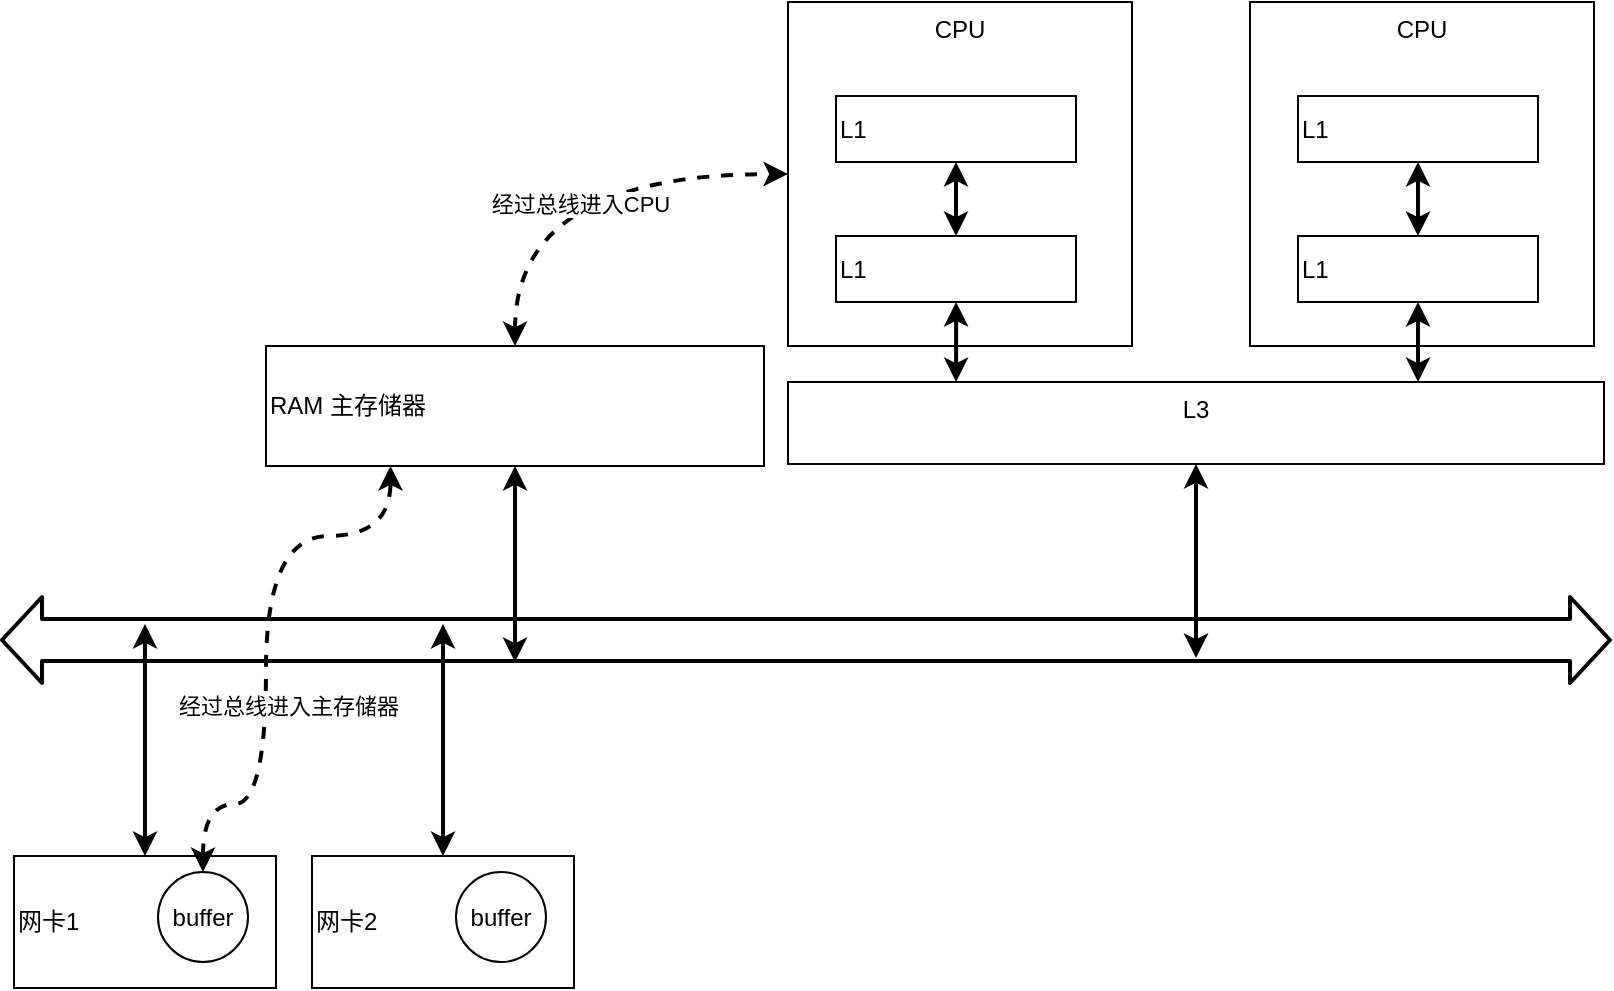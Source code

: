<mxfile version="14.8.0" type="github">
  <diagram id="pJSdXZW5RLaHWPt-oxUb" name="第 1 页">
    <mxGraphModel dx="1426" dy="794" grid="0" gridSize="10" guides="1" tooltips="1" connect="1" arrows="1" fold="1" page="1" pageScale="1" pageWidth="827" pageHeight="1169" math="0" shadow="0">
      <root>
        <mxCell id="0" />
        <mxCell id="1" parent="0" />
        <mxCell id="ArmjkCHneCmOyYuBnzp7-1" value="" style="shape=flexArrow;endArrow=classic;startArrow=classic;html=1;width=20;strokeWidth=2;" edge="1" parent="1">
          <mxGeometry width="100" height="100" relative="1" as="geometry">
            <mxPoint x="11" y="351" as="sourcePoint" />
            <mxPoint x="817" y="351" as="targetPoint" />
          </mxGeometry>
        </mxCell>
        <mxCell id="ArmjkCHneCmOyYuBnzp7-4" style="edgeStyle=orthogonalEdgeStyle;rounded=0;orthogonalLoop=1;jettySize=auto;html=1;strokeWidth=2;startArrow=classic;startFill=1;" edge="1" parent="1" source="ArmjkCHneCmOyYuBnzp7-2">
          <mxGeometry relative="1" as="geometry">
            <mxPoint x="83.5" y="343" as="targetPoint" />
          </mxGeometry>
        </mxCell>
        <mxCell id="ArmjkCHneCmOyYuBnzp7-2" value="网卡1" style="rounded=0;whiteSpace=wrap;html=1;align=left;" vertex="1" parent="1">
          <mxGeometry x="18" y="459" width="131" height="66" as="geometry" />
        </mxCell>
        <mxCell id="ArmjkCHneCmOyYuBnzp7-28" style="edgeStyle=orthogonalEdgeStyle;rounded=0;orthogonalLoop=1;jettySize=auto;html=1;startArrow=classic;startFill=1;strokeWidth=2;curved=1;entryX=0.25;entryY=1;entryDx=0;entryDy=0;dashed=1;" edge="1" parent="1" source="ArmjkCHneCmOyYuBnzp7-3" target="ArmjkCHneCmOyYuBnzp7-5">
          <mxGeometry relative="1" as="geometry">
            <mxPoint x="158" y="349" as="targetPoint" />
            <Array as="points">
              <mxPoint x="113" y="433" />
              <mxPoint x="144" y="433" />
              <mxPoint x="144" y="299" />
              <mxPoint x="206" y="299" />
            </Array>
          </mxGeometry>
        </mxCell>
        <mxCell id="ArmjkCHneCmOyYuBnzp7-29" value="经过总线进入主存储器" style="edgeLabel;html=1;align=center;verticalAlign=middle;resizable=0;points=[];" vertex="1" connectable="0" parent="ArmjkCHneCmOyYuBnzp7-28">
          <mxGeometry x="0.104" y="8" relative="1" as="geometry">
            <mxPoint x="19" y="49" as="offset" />
          </mxGeometry>
        </mxCell>
        <mxCell id="ArmjkCHneCmOyYuBnzp7-3" value="buffer" style="ellipse;whiteSpace=wrap;html=1;aspect=fixed;" vertex="1" parent="1">
          <mxGeometry x="90" y="467" width="45" height="45" as="geometry" />
        </mxCell>
        <mxCell id="ArmjkCHneCmOyYuBnzp7-6" style="edgeStyle=orthogonalEdgeStyle;rounded=0;orthogonalLoop=1;jettySize=auto;html=1;strokeWidth=2;startArrow=classic;startFill=1;" edge="1" parent="1" source="ArmjkCHneCmOyYuBnzp7-5">
          <mxGeometry relative="1" as="geometry">
            <mxPoint x="268.5" y="362" as="targetPoint" />
          </mxGeometry>
        </mxCell>
        <mxCell id="ArmjkCHneCmOyYuBnzp7-30" style="edgeStyle=orthogonalEdgeStyle;curved=1;rounded=0;orthogonalLoop=1;jettySize=auto;html=1;entryX=0;entryY=0.5;entryDx=0;entryDy=0;dashed=1;startArrow=classic;startFill=1;strokeWidth=2;exitX=0.5;exitY=0;exitDx=0;exitDy=0;" edge="1" parent="1" source="ArmjkCHneCmOyYuBnzp7-5" target="ArmjkCHneCmOyYuBnzp7-7">
          <mxGeometry relative="1" as="geometry" />
        </mxCell>
        <mxCell id="ArmjkCHneCmOyYuBnzp7-31" value="经过总线进入CPU" style="edgeLabel;html=1;align=center;verticalAlign=middle;resizable=0;points=[];" vertex="1" connectable="0" parent="ArmjkCHneCmOyYuBnzp7-30">
          <mxGeometry x="0.065" y="-15" relative="1" as="geometry">
            <mxPoint as="offset" />
          </mxGeometry>
        </mxCell>
        <mxCell id="ArmjkCHneCmOyYuBnzp7-5" value="RAM 主存储器" style="rounded=0;whiteSpace=wrap;html=1;align=left;" vertex="1" parent="1">
          <mxGeometry x="144" y="204" width="249" height="60" as="geometry" />
        </mxCell>
        <mxCell id="ArmjkCHneCmOyYuBnzp7-7" value="CPU" style="whiteSpace=wrap;html=1;aspect=fixed;align=center;verticalAlign=top;" vertex="1" parent="1">
          <mxGeometry x="405" y="32" width="172" height="172" as="geometry" />
        </mxCell>
        <mxCell id="ArmjkCHneCmOyYuBnzp7-8" style="edgeStyle=orthogonalEdgeStyle;rounded=0;orthogonalLoop=1;jettySize=auto;html=1;strokeWidth=2;startArrow=classic;startFill=1;" edge="1" parent="1" source="ArmjkCHneCmOyYuBnzp7-9">
          <mxGeometry relative="1" as="geometry">
            <mxPoint x="232.5" y="343" as="targetPoint" />
          </mxGeometry>
        </mxCell>
        <mxCell id="ArmjkCHneCmOyYuBnzp7-9" value="网卡2" style="rounded=0;whiteSpace=wrap;html=1;align=left;" vertex="1" parent="1">
          <mxGeometry x="167" y="459" width="131" height="66" as="geometry" />
        </mxCell>
        <mxCell id="ArmjkCHneCmOyYuBnzp7-10" value="buffer" style="ellipse;whiteSpace=wrap;html=1;aspect=fixed;" vertex="1" parent="1">
          <mxGeometry x="239" y="467" width="45" height="45" as="geometry" />
        </mxCell>
        <mxCell id="ArmjkCHneCmOyYuBnzp7-14" style="edgeStyle=orthogonalEdgeStyle;rounded=0;orthogonalLoop=1;jettySize=auto;html=1;entryX=0.5;entryY=0;entryDx=0;entryDy=0;startArrow=classic;startFill=1;strokeWidth=2;" edge="1" parent="1" source="ArmjkCHneCmOyYuBnzp7-11" target="ArmjkCHneCmOyYuBnzp7-13">
          <mxGeometry relative="1" as="geometry" />
        </mxCell>
        <mxCell id="ArmjkCHneCmOyYuBnzp7-11" value="L1" style="rounded=0;whiteSpace=wrap;html=1;align=left;" vertex="1" parent="1">
          <mxGeometry x="429" y="79" width="120" height="33" as="geometry" />
        </mxCell>
        <mxCell id="ArmjkCHneCmOyYuBnzp7-21" style="edgeStyle=orthogonalEdgeStyle;rounded=0;orthogonalLoop=1;jettySize=auto;html=1;entryX=0.206;entryY=0;entryDx=0;entryDy=0;entryPerimeter=0;startArrow=classic;startFill=1;strokeWidth=2;" edge="1" parent="1" source="ArmjkCHneCmOyYuBnzp7-13" target="ArmjkCHneCmOyYuBnzp7-15">
          <mxGeometry relative="1" as="geometry" />
        </mxCell>
        <mxCell id="ArmjkCHneCmOyYuBnzp7-13" value="L1" style="rounded=0;whiteSpace=wrap;html=1;align=left;" vertex="1" parent="1">
          <mxGeometry x="429" y="149" width="120" height="33" as="geometry" />
        </mxCell>
        <mxCell id="ArmjkCHneCmOyYuBnzp7-27" style="edgeStyle=orthogonalEdgeStyle;rounded=0;orthogonalLoop=1;jettySize=auto;html=1;startArrow=classic;startFill=1;strokeWidth=2;" edge="1" parent="1" source="ArmjkCHneCmOyYuBnzp7-15">
          <mxGeometry relative="1" as="geometry">
            <mxPoint x="609" y="360" as="targetPoint" />
          </mxGeometry>
        </mxCell>
        <mxCell id="ArmjkCHneCmOyYuBnzp7-15" value="L3" style="rounded=0;whiteSpace=wrap;html=1;align=center;verticalAlign=top;" vertex="1" parent="1">
          <mxGeometry x="405" y="222" width="408" height="41" as="geometry" />
        </mxCell>
        <mxCell id="ArmjkCHneCmOyYuBnzp7-22" value="CPU" style="whiteSpace=wrap;html=1;aspect=fixed;align=center;verticalAlign=top;" vertex="1" parent="1">
          <mxGeometry x="636" y="32" width="172" height="172" as="geometry" />
        </mxCell>
        <mxCell id="ArmjkCHneCmOyYuBnzp7-23" style="edgeStyle=orthogonalEdgeStyle;rounded=0;orthogonalLoop=1;jettySize=auto;html=1;entryX=0.5;entryY=0;entryDx=0;entryDy=0;startArrow=classic;startFill=1;strokeWidth=2;" edge="1" parent="1" source="ArmjkCHneCmOyYuBnzp7-24" target="ArmjkCHneCmOyYuBnzp7-26">
          <mxGeometry relative="1" as="geometry" />
        </mxCell>
        <mxCell id="ArmjkCHneCmOyYuBnzp7-24" value="L1" style="rounded=0;whiteSpace=wrap;html=1;align=left;" vertex="1" parent="1">
          <mxGeometry x="660" y="79" width="120" height="33" as="geometry" />
        </mxCell>
        <mxCell id="ArmjkCHneCmOyYuBnzp7-25" style="edgeStyle=orthogonalEdgeStyle;rounded=0;orthogonalLoop=1;jettySize=auto;html=1;entryX=0.206;entryY=0;entryDx=0;entryDy=0;entryPerimeter=0;startArrow=classic;startFill=1;strokeWidth=2;" edge="1" parent="1" source="ArmjkCHneCmOyYuBnzp7-26">
          <mxGeometry relative="1" as="geometry">
            <mxPoint x="720.048" y="222" as="targetPoint" />
          </mxGeometry>
        </mxCell>
        <mxCell id="ArmjkCHneCmOyYuBnzp7-26" value="L1" style="rounded=0;whiteSpace=wrap;html=1;align=left;" vertex="1" parent="1">
          <mxGeometry x="660" y="149" width="120" height="33" as="geometry" />
        </mxCell>
      </root>
    </mxGraphModel>
  </diagram>
</mxfile>
